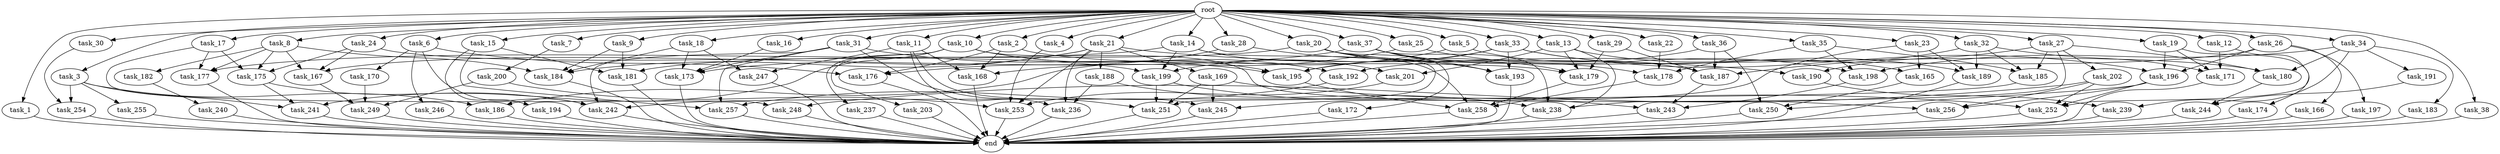 digraph G {
  root [size="0.000000"];
  task_1 [size="1024.000000"];
  task_2 [size="1024.000000"];
  task_3 [size="1024.000000"];
  task_4 [size="1024.000000"];
  task_5 [size="1024.000000"];
  task_6 [size="1024.000000"];
  task_7 [size="1024.000000"];
  task_8 [size="1024.000000"];
  task_9 [size="1024.000000"];
  task_10 [size="1024.000000"];
  task_11 [size="1024.000000"];
  task_12 [size="1024.000000"];
  task_13 [size="1024.000000"];
  task_14 [size="1024.000000"];
  task_15 [size="1024.000000"];
  task_16 [size="1024.000000"];
  task_17 [size="1024.000000"];
  task_18 [size="1024.000000"];
  task_19 [size="1024.000000"];
  task_20 [size="1024.000000"];
  task_21 [size="1024.000000"];
  task_22 [size="1024.000000"];
  task_23 [size="1024.000000"];
  task_24 [size="1024.000000"];
  task_25 [size="1024.000000"];
  task_26 [size="1024.000000"];
  task_27 [size="1024.000000"];
  task_28 [size="1024.000000"];
  task_29 [size="1024.000000"];
  task_30 [size="1024.000000"];
  task_31 [size="1024.000000"];
  task_32 [size="1024.000000"];
  task_33 [size="1024.000000"];
  task_34 [size="1024.000000"];
  task_35 [size="1024.000000"];
  task_36 [size="1024.000000"];
  task_37 [size="1024.000000"];
  task_38 [size="1024.000000"];
  task_165 [size="249108103168.000000"];
  task_166 [size="549755813888.000000"];
  task_167 [size="798863917056.000000"];
  task_168 [size="523986010112.000000"];
  task_169 [size="858993459200.000000"];
  task_170 [size="214748364800.000000"];
  task_171 [size="558345748480.000000"];
  task_172 [size="214748364800.000000"];
  task_173 [size="2465311227904.000000"];
  task_174 [size="309237645312.000000"];
  task_175 [size="944892805120.000000"];
  task_176 [size="712964571136.000000"];
  task_177 [size="987842478080.000000"];
  task_178 [size="661424963584.000000"];
  task_179 [size="1262720385024.000000"];
  task_180 [size="661424963584.000000"];
  task_181 [size="1151051235328.000000"];
  task_182 [size="214748364800.000000"];
  task_183 [size="309237645312.000000"];
  task_184 [size="2628519985152.000000"];
  task_185 [size="386547056640.000000"];
  task_186 [size="352187318272.000000"];
  task_187 [size="1546188226560.000000"];
  task_188 [size="858993459200.000000"];
  task_189 [size="558345748480.000000"];
  task_190 [size="996432412672.000000"];
  task_191 [size="309237645312.000000"];
  task_192 [size="627065225216.000000"];
  task_193 [size="1494648619008.000000"];
  task_194 [size="77309411328.000000"];
  task_195 [size="1297080123392.000000"];
  task_196 [size="1168231104512.000000"];
  task_197 [size="549755813888.000000"];
  task_198 [size="481036337152.000000"];
  task_199 [size="420906795008.000000"];
  task_200 [size="858993459200.000000"];
  task_201 [size="292057776128.000000"];
  task_202 [size="137438953472.000000"];
  task_203 [size="77309411328.000000"];
  task_236 [size="1382979469312.000000"];
  task_237 [size="77309411328.000000"];
  task_238 [size="1116691496960.000000"];
  task_239 [size="386547056640.000000"];
  task_240 [size="309237645312.000000"];
  task_241 [size="249108103168.000000"];
  task_242 [size="498216206336.000000"];
  task_243 [size="1700807049216.000000"];
  task_244 [size="764504178688.000000"];
  task_245 [size="764504178688.000000"];
  task_246 [size="214748364800.000000"];
  task_247 [size="1005022347264.000000"];
  task_248 [size="910533066752.000000"];
  task_249 [size="919123001344.000000"];
  task_250 [size="1941325217792.000000"];
  task_251 [size="1709396983808.000000"];
  task_252 [size="1365799600128.000000"];
  task_253 [size="2113123909632.000000"];
  task_254 [size="214748364800.000000"];
  task_255 [size="137438953472.000000"];
  task_256 [size="987842478080.000000"];
  task_257 [size="506806140928.000000"];
  task_258 [size="1743756722176.000000"];
  end [size="0.000000"];

  root -> task_1 [size="1.000000"];
  root -> task_2 [size="1.000000"];
  root -> task_3 [size="1.000000"];
  root -> task_4 [size="1.000000"];
  root -> task_5 [size="1.000000"];
  root -> task_6 [size="1.000000"];
  root -> task_7 [size="1.000000"];
  root -> task_8 [size="1.000000"];
  root -> task_9 [size="1.000000"];
  root -> task_10 [size="1.000000"];
  root -> task_11 [size="1.000000"];
  root -> task_12 [size="1.000000"];
  root -> task_13 [size="1.000000"];
  root -> task_14 [size="1.000000"];
  root -> task_15 [size="1.000000"];
  root -> task_16 [size="1.000000"];
  root -> task_17 [size="1.000000"];
  root -> task_18 [size="1.000000"];
  root -> task_19 [size="1.000000"];
  root -> task_20 [size="1.000000"];
  root -> task_21 [size="1.000000"];
  root -> task_22 [size="1.000000"];
  root -> task_23 [size="1.000000"];
  root -> task_24 [size="1.000000"];
  root -> task_25 [size="1.000000"];
  root -> task_26 [size="1.000000"];
  root -> task_27 [size="1.000000"];
  root -> task_28 [size="1.000000"];
  root -> task_29 [size="1.000000"];
  root -> task_30 [size="1.000000"];
  root -> task_31 [size="1.000000"];
  root -> task_32 [size="1.000000"];
  root -> task_33 [size="1.000000"];
  root -> task_34 [size="1.000000"];
  root -> task_35 [size="1.000000"];
  root -> task_36 [size="1.000000"];
  root -> task_37 [size="1.000000"];
  root -> task_38 [size="1.000000"];
  task_1 -> end [size="1.000000"];
  task_2 -> task_168 [size="75497472.000000"];
  task_2 -> task_176 [size="75497472.000000"];
  task_2 -> task_179 [size="75497472.000000"];
  task_3 -> task_186 [size="134217728.000000"];
  task_3 -> task_241 [size="134217728.000000"];
  task_3 -> task_254 [size="134217728.000000"];
  task_3 -> task_255 [size="134217728.000000"];
  task_4 -> task_253 [size="134217728.000000"];
  task_5 -> task_186 [size="209715200.000000"];
  task_5 -> task_187 [size="209715200.000000"];
  task_6 -> task_170 [size="209715200.000000"];
  task_6 -> task_176 [size="209715200.000000"];
  task_6 -> task_242 [size="209715200.000000"];
  task_6 -> task_246 [size="209715200.000000"];
  task_7 -> task_200 [size="838860800.000000"];
  task_8 -> task_167 [size="209715200.000000"];
  task_8 -> task_175 [size="209715200.000000"];
  task_8 -> task_177 [size="209715200.000000"];
  task_8 -> task_182 [size="209715200.000000"];
  task_8 -> task_184 [size="209715200.000000"];
  task_9 -> task_181 [size="838860800.000000"];
  task_9 -> task_184 [size="838860800.000000"];
  task_10 -> task_192 [size="75497472.000000"];
  task_10 -> task_195 [size="75497472.000000"];
  task_10 -> task_203 [size="75497472.000000"];
  task_10 -> task_237 [size="75497472.000000"];
  task_10 -> task_241 [size="75497472.000000"];
  task_10 -> task_256 [size="75497472.000000"];
  task_11 -> task_168 [size="301989888.000000"];
  task_11 -> task_236 [size="301989888.000000"];
  task_11 -> task_245 [size="301989888.000000"];
  task_11 -> task_247 [size="301989888.000000"];
  task_12 -> task_171 [size="33554432.000000"];
  task_12 -> task_252 [size="33554432.000000"];
  task_13 -> task_165 [size="209715200.000000"];
  task_13 -> task_179 [size="209715200.000000"];
  task_13 -> task_201 [size="209715200.000000"];
  task_13 -> task_238 [size="209715200.000000"];
  task_14 -> task_177 [size="75497472.000000"];
  task_14 -> task_199 [size="75497472.000000"];
  task_14 -> task_201 [size="75497472.000000"];
  task_14 -> task_258 [size="75497472.000000"];
  task_15 -> task_181 [size="75497472.000000"];
  task_15 -> task_194 [size="75497472.000000"];
  task_15 -> task_257 [size="75497472.000000"];
  task_16 -> task_173 [size="679477248.000000"];
  task_17 -> task_175 [size="679477248.000000"];
  task_17 -> task_177 [size="679477248.000000"];
  task_17 -> task_248 [size="679477248.000000"];
  task_18 -> task_173 [size="679477248.000000"];
  task_18 -> task_184 [size="679477248.000000"];
  task_18 -> task_247 [size="679477248.000000"];
  task_19 -> task_171 [size="301989888.000000"];
  task_19 -> task_174 [size="301989888.000000"];
  task_19 -> task_196 [size="301989888.000000"];
  task_20 -> task_172 [size="209715200.000000"];
  task_20 -> task_180 [size="209715200.000000"];
  task_20 -> task_181 [size="209715200.000000"];
  task_20 -> task_193 [size="209715200.000000"];
  task_20 -> task_251 [size="209715200.000000"];
  task_21 -> task_169 [size="838860800.000000"];
  task_21 -> task_173 [size="838860800.000000"];
  task_21 -> task_184 [size="838860800.000000"];
  task_21 -> task_188 [size="838860800.000000"];
  task_21 -> task_190 [size="838860800.000000"];
  task_21 -> task_236 [size="838860800.000000"];
  task_21 -> task_253 [size="838860800.000000"];
  task_22 -> task_178 [size="75497472.000000"];
  task_23 -> task_165 [size="33554432.000000"];
  task_23 -> task_189 [size="33554432.000000"];
  task_23 -> task_245 [size="33554432.000000"];
  task_24 -> task_167 [size="33554432.000000"];
  task_24 -> task_175 [size="33554432.000000"];
  task_24 -> task_199 [size="33554432.000000"];
  task_25 -> task_168 [size="134217728.000000"];
  task_25 -> task_198 [size="134217728.000000"];
  task_26 -> task_166 [size="536870912.000000"];
  task_26 -> task_192 [size="536870912.000000"];
  task_26 -> task_196 [size="536870912.000000"];
  task_26 -> task_197 [size="536870912.000000"];
  task_27 -> task_180 [size="134217728.000000"];
  task_27 -> task_185 [size="134217728.000000"];
  task_27 -> task_190 [size="134217728.000000"];
  task_27 -> task_202 [size="134217728.000000"];
  task_27 -> task_238 [size="134217728.000000"];
  task_28 -> task_176 [size="411041792.000000"];
  task_28 -> task_193 [size="411041792.000000"];
  task_29 -> task_179 [size="411041792.000000"];
  task_29 -> task_187 [size="411041792.000000"];
  task_30 -> task_254 [size="75497472.000000"];
  task_31 -> task_173 [size="209715200.000000"];
  task_31 -> task_195 [size="209715200.000000"];
  task_31 -> task_242 [size="209715200.000000"];
  task_31 -> task_251 [size="209715200.000000"];
  task_31 -> task_257 [size="209715200.000000"];
  task_32 -> task_171 [size="209715200.000000"];
  task_32 -> task_185 [size="209715200.000000"];
  task_32 -> task_187 [size="209715200.000000"];
  task_32 -> task_189 [size="209715200.000000"];
  task_33 -> task_189 [size="301989888.000000"];
  task_33 -> task_193 [size="301989888.000000"];
  task_33 -> task_195 [size="301989888.000000"];
  task_33 -> task_196 [size="301989888.000000"];
  task_33 -> task_199 [size="301989888.000000"];
  task_34 -> task_180 [size="301989888.000000"];
  task_34 -> task_183 [size="301989888.000000"];
  task_34 -> task_191 [size="301989888.000000"];
  task_34 -> task_198 [size="301989888.000000"];
  task_34 -> task_239 [size="301989888.000000"];
  task_35 -> task_178 [size="33554432.000000"];
  task_35 -> task_185 [size="33554432.000000"];
  task_35 -> task_198 [size="33554432.000000"];
  task_36 -> task_187 [size="679477248.000000"];
  task_36 -> task_195 [size="679477248.000000"];
  task_36 -> task_250 [size="679477248.000000"];
  task_37 -> task_167 [size="536870912.000000"];
  task_37 -> task_178 [size="536870912.000000"];
  task_37 -> task_179 [size="536870912.000000"];
  task_37 -> task_193 [size="536870912.000000"];
  task_37 -> task_238 [size="536870912.000000"];
  task_38 -> end [size="1.000000"];
  task_165 -> task_250 [size="536870912.000000"];
  task_166 -> end [size="1.000000"];
  task_167 -> task_249 [size="411041792.000000"];
  task_168 -> end [size="1.000000"];
  task_169 -> task_245 [size="411041792.000000"];
  task_169 -> task_251 [size="411041792.000000"];
  task_169 -> task_252 [size="411041792.000000"];
  task_170 -> task_249 [size="75497472.000000"];
  task_171 -> end [size="1.000000"];
  task_172 -> end [size="1.000000"];
  task_173 -> end [size="1.000000"];
  task_174 -> end [size="1.000000"];
  task_175 -> task_241 [size="33554432.000000"];
  task_175 -> task_242 [size="33554432.000000"];
  task_176 -> end [size="1.000000"];
  task_177 -> end [size="1.000000"];
  task_178 -> task_258 [size="536870912.000000"];
  task_179 -> task_258 [size="679477248.000000"];
  task_180 -> task_244 [size="209715200.000000"];
  task_181 -> end [size="1.000000"];
  task_182 -> task_240 [size="301989888.000000"];
  task_183 -> end [size="1.000000"];
  task_184 -> end [size="1.000000"];
  task_185 -> task_242 [size="33554432.000000"];
  task_186 -> end [size="1.000000"];
  task_187 -> task_243 [size="411041792.000000"];
  task_188 -> task_236 [size="209715200.000000"];
  task_188 -> task_238 [size="209715200.000000"];
  task_189 -> end [size="1.000000"];
  task_190 -> task_239 [size="75497472.000000"];
  task_191 -> task_244 [size="536870912.000000"];
  task_192 -> task_257 [size="209715200.000000"];
  task_193 -> end [size="1.000000"];
  task_194 -> end [size="1.000000"];
  task_195 -> task_258 [size="411041792.000000"];
  task_196 -> task_250 [size="679477248.000000"];
  task_196 -> task_252 [size="679477248.000000"];
  task_196 -> task_256 [size="679477248.000000"];
  task_197 -> end [size="1.000000"];
  task_198 -> task_243 [size="411041792.000000"];
  task_199 -> task_243 [size="838860800.000000"];
  task_199 -> task_251 [size="838860800.000000"];
  task_200 -> task_249 [size="411041792.000000"];
  task_200 -> task_253 [size="411041792.000000"];
  task_201 -> task_253 [size="679477248.000000"];
  task_202 -> task_248 [size="209715200.000000"];
  task_202 -> task_252 [size="209715200.000000"];
  task_202 -> task_256 [size="209715200.000000"];
  task_203 -> end [size="1.000000"];
  task_236 -> end [size="1.000000"];
  task_237 -> end [size="1.000000"];
  task_238 -> end [size="1.000000"];
  task_239 -> end [size="1.000000"];
  task_240 -> end [size="1.000000"];
  task_241 -> end [size="1.000000"];
  task_242 -> end [size="1.000000"];
  task_243 -> end [size="1.000000"];
  task_244 -> end [size="1.000000"];
  task_245 -> end [size="1.000000"];
  task_246 -> end [size="1.000000"];
  task_247 -> end [size="1.000000"];
  task_248 -> end [size="1.000000"];
  task_249 -> end [size="1.000000"];
  task_250 -> end [size="1.000000"];
  task_251 -> end [size="1.000000"];
  task_252 -> end [size="1.000000"];
  task_253 -> end [size="1.000000"];
  task_254 -> end [size="1.000000"];
  task_255 -> end [size="1.000000"];
  task_256 -> end [size="1.000000"];
  task_257 -> end [size="1.000000"];
  task_258 -> end [size="1.000000"];
}
